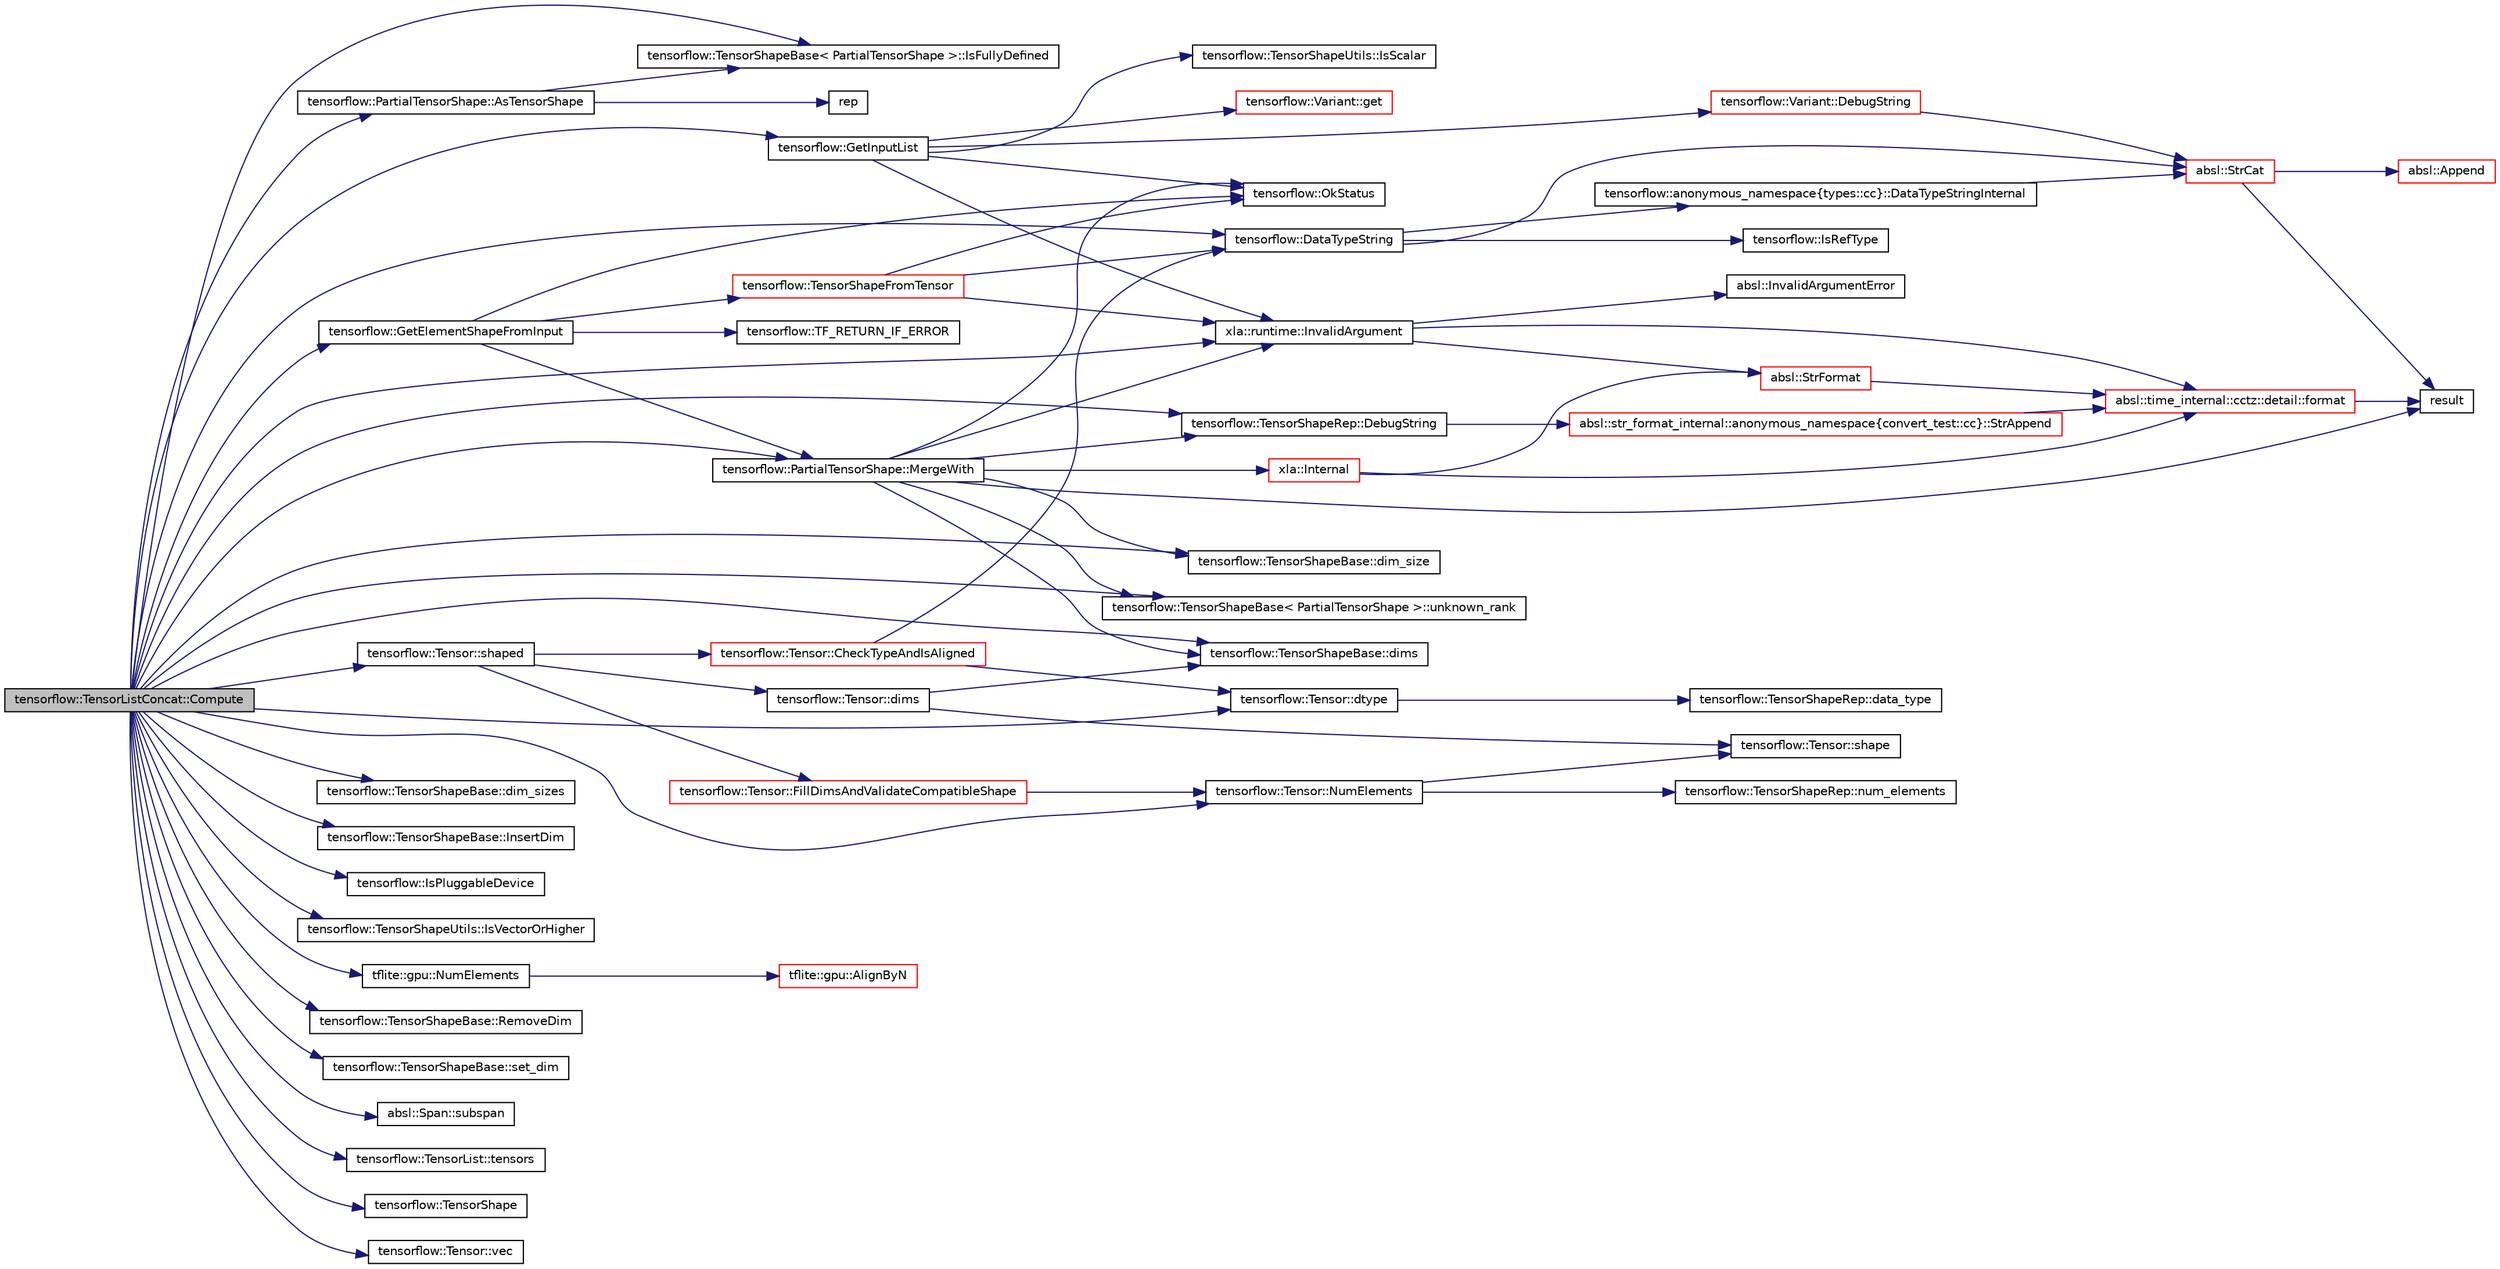 digraph "tensorflow::TensorListConcat::Compute"
{
 // LATEX_PDF_SIZE
  edge [fontname="Helvetica",fontsize="10",labelfontname="Helvetica",labelfontsize="10"];
  node [fontname="Helvetica",fontsize="10",shape=record];
  rankdir="LR";
  Node1 [label="tensorflow::TensorListConcat::Compute",height=0.2,width=0.4,color="black", fillcolor="grey75", style="filled", fontcolor="black",tooltip=" "];
  Node1 -> Node2 [color="midnightblue",fontsize="10",style="solid",fontname="Helvetica"];
  Node2 [label="tensorflow::PartialTensorShape::AsTensorShape",height=0.2,width=0.4,color="black", fillcolor="white", style="filled",URL="$classtensorflow_1_1PartialTensorShape.html#a95b66d2e0160ba2de394a5447491fbc8",tooltip=" "];
  Node2 -> Node3 [color="midnightblue",fontsize="10",style="solid",fontname="Helvetica"];
  Node3 [label="tensorflow::TensorShapeBase\< PartialTensorShape \>::IsFullyDefined",height=0.2,width=0.4,color="black", fillcolor="white", style="filled",URL="$classtensorflow_1_1TensorShapeBase.html#a565316914362a8c1b84a77658d6a509f",tooltip="Return true iff the rank and all of the dimensions are well defined."];
  Node2 -> Node4 [color="midnightblue",fontsize="10",style="solid",fontname="Helvetica"];
  Node4 [label="rep",height=0.2,width=0.4,color="black", fillcolor="white", style="filled",URL="$xbyak__mnemonic_8h.html#af6a3d3b3cf4994bee953cbff0003d939",tooltip=" "];
  Node1 -> Node5 [color="midnightblue",fontsize="10",style="solid",fontname="Helvetica"];
  Node5 [label="tensorflow::DataTypeString",height=0.2,width=0.4,color="black", fillcolor="white", style="filled",URL="$namespacetensorflow.html#af4b9023ba0db842485e11083d1867916",tooltip=" "];
  Node5 -> Node6 [color="midnightblue",fontsize="10",style="solid",fontname="Helvetica"];
  Node6 [label="tensorflow::anonymous_namespace\{types::cc\}::DataTypeStringInternal",height=0.2,width=0.4,color="black", fillcolor="white", style="filled",URL="$namespacetensorflow_1_1anonymous__namespace_02types_8cc_03.html#ab83df47e00bcca19a9c3c353798d204b",tooltip=" "];
  Node6 -> Node7 [color="midnightblue",fontsize="10",style="solid",fontname="Helvetica"];
  Node7 [label="absl::StrCat",height=0.2,width=0.4,color="red", fillcolor="white", style="filled",URL="$namespaceabsl.html#a0a476102d6d5cc8187427b7105e40b8a",tooltip=" "];
  Node7 -> Node8 [color="midnightblue",fontsize="10",style="solid",fontname="Helvetica"];
  Node8 [label="absl::Append",height=0.2,width=0.4,color="red", fillcolor="white", style="filled",URL="$namespaceabsl.html#aaa4ac3556462448586333f19104a2d56",tooltip=" "];
  Node7 -> Node10 [color="midnightblue",fontsize="10",style="solid",fontname="Helvetica"];
  Node10 [label="result",height=0.2,width=0.4,color="black", fillcolor="white", style="filled",URL="$hwloc__is__thissystem_8c.html#ab482aea24d0fe3c7ab37981dcd4cdfa0",tooltip=" "];
  Node5 -> Node13 [color="midnightblue",fontsize="10",style="solid",fontname="Helvetica"];
  Node13 [label="tensorflow::IsRefType",height=0.2,width=0.4,color="black", fillcolor="white", style="filled",URL="$namespacetensorflow.html#aba230afb5e6816c5094f8993cfc10eae",tooltip=" "];
  Node5 -> Node7 [color="midnightblue",fontsize="10",style="solid",fontname="Helvetica"];
  Node1 -> Node14 [color="midnightblue",fontsize="10",style="solid",fontname="Helvetica"];
  Node14 [label="tensorflow::TensorShapeRep::DebugString",height=0.2,width=0.4,color="black", fillcolor="white", style="filled",URL="$classtensorflow_1_1TensorShapeRep.html#a9eb7e7e2f3ada166b3f6c8aa59df1ea0",tooltip="For error messages."];
  Node14 -> Node15 [color="midnightblue",fontsize="10",style="solid",fontname="Helvetica"];
  Node15 [label="absl::str_format_internal::anonymous_namespace\{convert_test::cc\}::StrAppend",height=0.2,width=0.4,color="red", fillcolor="white", style="filled",URL="$namespaceabsl_1_1str__format__internal_1_1anonymous__namespace_02convert__test_8cc_03.html#a3917b51af4a8e0ca350d11411d7e6044",tooltip=" "];
  Node15 -> Node16 [color="midnightblue",fontsize="10",style="solid",fontname="Helvetica"];
  Node16 [label="absl::time_internal::cctz::detail::format",height=0.2,width=0.4,color="red", fillcolor="white", style="filled",URL="$namespaceabsl_1_1time__internal_1_1cctz_1_1detail.html#ae80be8cbcab89d8a93c0e31b05ceeeb3",tooltip=" "];
  Node16 -> Node10 [color="midnightblue",fontsize="10",style="solid",fontname="Helvetica"];
  Node1 -> Node44 [color="midnightblue",fontsize="10",style="solid",fontname="Helvetica"];
  Node44 [label="tensorflow::TensorShapeBase::dim_size",height=0.2,width=0.4,color="black", fillcolor="white", style="filled",URL="$classtensorflow_1_1TensorShapeBase.html#ab3f69aa5ba63ba9341171fcf7f1c0d0b",tooltip="Returns the number of elements in dimension d. REQUIRES: 0 <= d < dims()"];
  Node1 -> Node45 [color="midnightblue",fontsize="10",style="solid",fontname="Helvetica"];
  Node45 [label="tensorflow::TensorShapeBase::dim_sizes",height=0.2,width=0.4,color="black", fillcolor="white", style="filled",URL="$classtensorflow_1_1TensorShapeBase.html#a6be221440c757d06b7059d71cd4b5cd4",tooltip="Returns sizes of all dimensions."];
  Node1 -> Node46 [color="midnightblue",fontsize="10",style="solid",fontname="Helvetica"];
  Node46 [label="tensorflow::TensorShapeBase::dims",height=0.2,width=0.4,color="black", fillcolor="white", style="filled",URL="$classtensorflow_1_1TensorShapeBase.html#a7e9b367b7c1e098335b7b95e22a46fb1",tooltip=" "];
  Node1 -> Node47 [color="midnightblue",fontsize="10",style="solid",fontname="Helvetica"];
  Node47 [label="tensorflow::Tensor::dtype",height=0.2,width=0.4,color="black", fillcolor="white", style="filled",URL="$classtensorflow_1_1Tensor.html#a23f706f8a02a3bc4a62d7e42c0bf484b",tooltip="Returns the data type."];
  Node47 -> Node48 [color="midnightblue",fontsize="10",style="solid",fontname="Helvetica"];
  Node48 [label="tensorflow::TensorShapeRep::data_type",height=0.2,width=0.4,color="black", fillcolor="white", style="filled",URL="$classtensorflow_1_1TensorShapeRep.html#af72a25360e31fe2fd97befab46428925",tooltip=" "];
  Node1 -> Node49 [color="midnightblue",fontsize="10",style="solid",fontname="Helvetica"];
  Node49 [label="tensorflow::GetElementShapeFromInput",height=0.2,width=0.4,color="black", fillcolor="white", style="filled",URL="$namespacetensorflow.html#a69a24d43e2f5056c81b082816ee6f01e",tooltip=" "];
  Node49 -> Node50 [color="midnightblue",fontsize="10",style="solid",fontname="Helvetica"];
  Node50 [label="tensorflow::PartialTensorShape::MergeWith",height=0.2,width=0.4,color="black", fillcolor="white", style="filled",URL="$classtensorflow_1_1PartialTensorShape.html#aed1ce1c434e966c61b41c6243390c390",tooltip=" "];
  Node50 -> Node14 [color="midnightblue",fontsize="10",style="solid",fontname="Helvetica"];
  Node50 -> Node44 [color="midnightblue",fontsize="10",style="solid",fontname="Helvetica"];
  Node50 -> Node46 [color="midnightblue",fontsize="10",style="solid",fontname="Helvetica"];
  Node50 -> Node51 [color="midnightblue",fontsize="10",style="solid",fontname="Helvetica"];
  Node51 [label="xla::Internal",height=0.2,width=0.4,color="red", fillcolor="white", style="filled",URL="$namespacexla.html#a8f8957dcba3e7f8e1d7236e0b33c40a8",tooltip=" "];
  Node51 -> Node16 [color="midnightblue",fontsize="10",style="solid",fontname="Helvetica"];
  Node51 -> Node56 [color="midnightblue",fontsize="10",style="solid",fontname="Helvetica"];
  Node56 [label="absl::StrFormat",height=0.2,width=0.4,color="red", fillcolor="white", style="filled",URL="$namespaceabsl.html#a98cbbfcb2d5675cc43cc9a278c015294",tooltip=" "];
  Node56 -> Node16 [color="midnightblue",fontsize="10",style="solid",fontname="Helvetica"];
  Node50 -> Node69 [color="midnightblue",fontsize="10",style="solid",fontname="Helvetica"];
  Node69 [label="xla::runtime::InvalidArgument",height=0.2,width=0.4,color="black", fillcolor="white", style="filled",URL="$namespacexla_1_1runtime.html#afde60085d1254910dc9f06807f5f3359",tooltip=" "];
  Node69 -> Node16 [color="midnightblue",fontsize="10",style="solid",fontname="Helvetica"];
  Node69 -> Node70 [color="midnightblue",fontsize="10",style="solid",fontname="Helvetica"];
  Node70 [label="absl::InvalidArgumentError",height=0.2,width=0.4,color="black", fillcolor="white", style="filled",URL="$namespaceabsl.html#a08a9c00e9bf27e116240cca4a9b6d264",tooltip=" "];
  Node69 -> Node56 [color="midnightblue",fontsize="10",style="solid",fontname="Helvetica"];
  Node50 -> Node71 [color="midnightblue",fontsize="10",style="solid",fontname="Helvetica"];
  Node71 [label="tensorflow::OkStatus",height=0.2,width=0.4,color="black", fillcolor="white", style="filled",URL="$namespacetensorflow.html#ae917771d9f367e0ee8187ccc1fc608ea",tooltip=" "];
  Node50 -> Node10 [color="midnightblue",fontsize="10",style="solid",fontname="Helvetica"];
  Node50 -> Node72 [color="midnightblue",fontsize="10",style="solid",fontname="Helvetica"];
  Node72 [label="tensorflow::TensorShapeBase\< PartialTensorShape \>::unknown_rank",height=0.2,width=0.4,color="black", fillcolor="white", style="filled",URL="$classtensorflow_1_1TensorShapeBase.html#acbf7dc69f2b5fcab425f70484fd1b4ca",tooltip="Return whether the rank is unknown."];
  Node49 -> Node71 [color="midnightblue",fontsize="10",style="solid",fontname="Helvetica"];
  Node49 -> Node73 [color="midnightblue",fontsize="10",style="solid",fontname="Helvetica"];
  Node73 [label="tensorflow::TensorShapeFromTensor",height=0.2,width=0.4,color="red", fillcolor="white", style="filled",URL="$namespacetensorflow.html#abcbfbb2e0abfd1e5f88db4942e99eb48",tooltip=" "];
  Node73 -> Node5 [color="midnightblue",fontsize="10",style="solid",fontname="Helvetica"];
  Node73 -> Node69 [color="midnightblue",fontsize="10",style="solid",fontname="Helvetica"];
  Node73 -> Node71 [color="midnightblue",fontsize="10",style="solid",fontname="Helvetica"];
  Node49 -> Node76 [color="midnightblue",fontsize="10",style="solid",fontname="Helvetica"];
  Node76 [label="tensorflow::TF_RETURN_IF_ERROR",height=0.2,width=0.4,color="black", fillcolor="white", style="filled",URL="$namespacetensorflow.html#a060157a70f9384d0a894afbe4e3e0d8f",tooltip=" "];
  Node1 -> Node77 [color="midnightblue",fontsize="10",style="solid",fontname="Helvetica"];
  Node77 [label="tensorflow::GetInputList",height=0.2,width=0.4,color="black", fillcolor="white", style="filled",URL="$namespacetensorflow.html#a65afb47c531bca869411ea2c96a08b14",tooltip=" "];
  Node77 -> Node78 [color="midnightblue",fontsize="10",style="solid",fontname="Helvetica"];
  Node78 [label="tensorflow::Variant::DebugString",height=0.2,width=0.4,color="red", fillcolor="white", style="filled",URL="$classtensorflow_1_1Variant.html#a2e14722e7fe1de5a6355e42edd534c46",tooltip=" "];
  Node78 -> Node7 [color="midnightblue",fontsize="10",style="solid",fontname="Helvetica"];
  Node77 -> Node87 [color="midnightblue",fontsize="10",style="solid",fontname="Helvetica"];
  Node87 [label="tensorflow::Variant::get",height=0.2,width=0.4,color="red", fillcolor="white", style="filled",URL="$classtensorflow_1_1Variant.html#a11a07f19b79358625a3da37407698d3e",tooltip=" "];
  Node77 -> Node69 [color="midnightblue",fontsize="10",style="solid",fontname="Helvetica"];
  Node77 -> Node90 [color="midnightblue",fontsize="10",style="solid",fontname="Helvetica"];
  Node90 [label="tensorflow::TensorShapeUtils::IsScalar",height=0.2,width=0.4,color="black", fillcolor="white", style="filled",URL="$classtensorflow_1_1TensorShapeUtils.html#a8ae2b8d9e1494cf09b2f3c20894d3c85",tooltip=" "];
  Node77 -> Node71 [color="midnightblue",fontsize="10",style="solid",fontname="Helvetica"];
  Node1 -> Node91 [color="midnightblue",fontsize="10",style="solid",fontname="Helvetica"];
  Node91 [label="tensorflow::TensorShapeBase::InsertDim",height=0.2,width=0.4,color="black", fillcolor="white", style="filled",URL="$classtensorflow_1_1TensorShapeBase.html#aacdaa47f1377c5c5a29f97160012abea",tooltip="Insert a dimension somewhere in the TensorShape. REQUIRES: 0 <= d <= dims() REQUIRES: size >= 0"];
  Node1 -> Node69 [color="midnightblue",fontsize="10",style="solid",fontname="Helvetica"];
  Node1 -> Node3 [color="midnightblue",fontsize="10",style="solid",fontname="Helvetica"];
  Node1 -> Node92 [color="midnightblue",fontsize="10",style="solid",fontname="Helvetica"];
  Node92 [label="tensorflow::IsPluggableDevice",height=0.2,width=0.4,color="black", fillcolor="white", style="filled",URL="$namespacetensorflow.html#a113f443a129eab3fa5764a471fa371f1",tooltip=" "];
  Node1 -> Node93 [color="midnightblue",fontsize="10",style="solid",fontname="Helvetica"];
  Node93 [label="tensorflow::TensorShapeUtils::IsVectorOrHigher",height=0.2,width=0.4,color="black", fillcolor="white", style="filled",URL="$classtensorflow_1_1TensorShapeUtils.html#ad0fcb4299dca4983591f03f2a0f70a6b",tooltip=" "];
  Node1 -> Node50 [color="midnightblue",fontsize="10",style="solid",fontname="Helvetica"];
  Node1 -> Node94 [color="midnightblue",fontsize="10",style="solid",fontname="Helvetica"];
  Node94 [label="tflite::gpu::NumElements",height=0.2,width=0.4,color="black", fillcolor="white", style="filled",URL="$namespacetflite_1_1gpu.html#a30cd3bfc089e08c9ea139ac16d280625",tooltip=" "];
  Node94 -> Node95 [color="midnightblue",fontsize="10",style="solid",fontname="Helvetica"];
  Node95 [label="tflite::gpu::AlignByN",height=0.2,width=0.4,color="red", fillcolor="white", style="filled",URL="$namespacetflite_1_1gpu.html#a34af1bfe3b6840ee79b3819d929c00eb",tooltip=" "];
  Node1 -> Node98 [color="midnightblue",fontsize="10",style="solid",fontname="Helvetica"];
  Node98 [label="tensorflow::Tensor::NumElements",height=0.2,width=0.4,color="black", fillcolor="white", style="filled",URL="$classtensorflow_1_1Tensor.html#a7a5691cf840da97c9188c4519a235ef9",tooltip="Convenience accessor for the tensor shape."];
  Node98 -> Node99 [color="midnightblue",fontsize="10",style="solid",fontname="Helvetica"];
  Node99 [label="tensorflow::TensorShapeRep::num_elements",height=0.2,width=0.4,color="black", fillcolor="white", style="filled",URL="$classtensorflow_1_1TensorShapeRep.html#a849d3012b8e351b240cc004181149a1b",tooltip="Returns the number of elements in the tensor."];
  Node98 -> Node100 [color="midnightblue",fontsize="10",style="solid",fontname="Helvetica"];
  Node100 [label="tensorflow::Tensor::shape",height=0.2,width=0.4,color="black", fillcolor="white", style="filled",URL="$classtensorflow_1_1Tensor.html#a5ec66ef10ce6ec4fbe012ca7380d8bf2",tooltip="Returns the shape of the tensor."];
  Node1 -> Node101 [color="midnightblue",fontsize="10",style="solid",fontname="Helvetica"];
  Node101 [label="tensorflow::TensorShapeBase::RemoveDim",height=0.2,width=0.4,color="black", fillcolor="white", style="filled",URL="$classtensorflow_1_1TensorShapeBase.html#a85b9ff6ffd5c040722f69b5d7f2eef11",tooltip="Removes dimension d from the TensorShape. REQUIRES: 0 <= d < dims()"];
  Node1 -> Node102 [color="midnightblue",fontsize="10",style="solid",fontname="Helvetica"];
  Node102 [label="tensorflow::TensorShapeBase::set_dim",height=0.2,width=0.4,color="black", fillcolor="white", style="filled",URL="$classtensorflow_1_1TensorShapeBase.html#a5b78d6e9d5aeab56b80c22b9ec477ce2",tooltip="Modifies the size of the dimension d to be size REQUIRES: 0 <= d < dims() REQUIRES: size >= 0"];
  Node1 -> Node103 [color="midnightblue",fontsize="10",style="solid",fontname="Helvetica"];
  Node103 [label="tensorflow::Tensor::shaped",height=0.2,width=0.4,color="black", fillcolor="white", style="filled",URL="$classtensorflow_1_1Tensor.html#ad528fc4f78cdccae7a130ab58d823872",tooltip=" "];
  Node103 -> Node104 [color="midnightblue",fontsize="10",style="solid",fontname="Helvetica"];
  Node104 [label="tensorflow::Tensor::CheckTypeAndIsAligned",height=0.2,width=0.4,color="red", fillcolor="white", style="filled",URL="$classtensorflow_1_1Tensor.html#a2c84aa871baf27a67e31c2dbfd9c14a8",tooltip=" "];
  Node104 -> Node5 [color="midnightblue",fontsize="10",style="solid",fontname="Helvetica"];
  Node104 -> Node47 [color="midnightblue",fontsize="10",style="solid",fontname="Helvetica"];
  Node103 -> Node107 [color="midnightblue",fontsize="10",style="solid",fontname="Helvetica"];
  Node107 [label="tensorflow::Tensor::dims",height=0.2,width=0.4,color="black", fillcolor="white", style="filled",URL="$classtensorflow_1_1Tensor.html#a74c5df2835071d78de9c4ae0fc23efb6",tooltip="Convenience accessor for the tensor shape."];
  Node107 -> Node46 [color="midnightblue",fontsize="10",style="solid",fontname="Helvetica"];
  Node107 -> Node100 [color="midnightblue",fontsize="10",style="solid",fontname="Helvetica"];
  Node103 -> Node108 [color="midnightblue",fontsize="10",style="solid",fontname="Helvetica"];
  Node108 [label="tensorflow::Tensor::FillDimsAndValidateCompatibleShape",height=0.2,width=0.4,color="red", fillcolor="white", style="filled",URL="$classtensorflow_1_1Tensor.html#a2f7cd28f98c9d1887c284c81f7665423",tooltip=" "];
  Node108 -> Node98 [color="midnightblue",fontsize="10",style="solid",fontname="Helvetica"];
  Node1 -> Node110 [color="midnightblue",fontsize="10",style="solid",fontname="Helvetica"];
  Node110 [label="absl::Span::subspan",height=0.2,width=0.4,color="black", fillcolor="white", style="filled",URL="$classabsl_1_1Span.html#aaa4e0f173491b2453243c5ff6befc83b",tooltip=" "];
  Node1 -> Node111 [color="midnightblue",fontsize="10",style="solid",fontname="Helvetica"];
  Node111 [label="tensorflow::TensorList::tensors",height=0.2,width=0.4,color="black", fillcolor="white", style="filled",URL="$structtensorflow_1_1TensorList.html#a3ba0a636f8205c968e3f2dd1a2c293bf",tooltip=" "];
  Node1 -> Node112 [color="midnightblue",fontsize="10",style="solid",fontname="Helvetica"];
  Node112 [label="tensorflow::TensorShape",height=0.2,width=0.4,color="black", fillcolor="white", style="filled",URL="$namespacetensorflow.html#a64532bdca52968e8b919830186808d20",tooltip=" "];
  Node1 -> Node72 [color="midnightblue",fontsize="10",style="solid",fontname="Helvetica"];
  Node1 -> Node113 [color="midnightblue",fontsize="10",style="solid",fontname="Helvetica"];
  Node113 [label="tensorflow::Tensor::vec",height=0.2,width=0.4,color="black", fillcolor="white", style="filled",URL="$classtensorflow_1_1Tensor.html#a8714205b3a82f0338c53c31ee93eab95",tooltip="Return the tensor data as an Eigen::Tensor with the type and sizes of this Tensor."];
}
